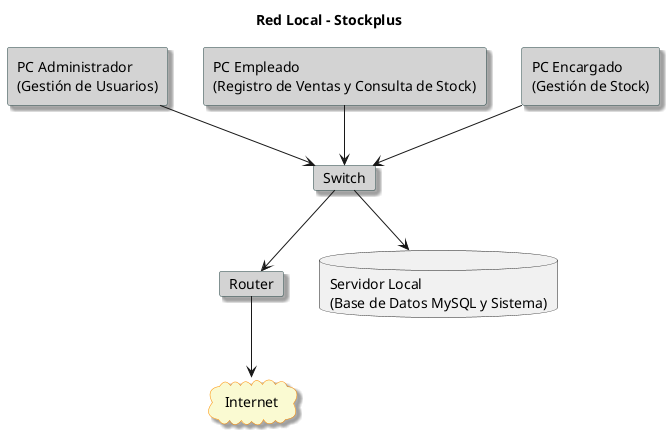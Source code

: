 @startuml
title Red Local - Stockplus

skinparam cloud {
  BackgroundColor LightGoldenRodYellow
  BorderColor DarkOrange
  FontColor Black
  Shadowing true
}

skinparam rectangle {
  BackgroundColor lightgrey
  BorderColor darkSlateGray
  FontColor black
  Shadowing true
}

skinparam card {
  BackgroundColor lightgrey
  BorderColor darkSlateGray
  FontColor black
  Shadowing true
}

rectangle "PC Administrador\n(Gestión de Usuarios)" as PC_Admin
rectangle "PC Empleado\n(Registro de Ventas y Consulta de Stock)" as PC_Empleado
rectangle "PC Encargado\n(Gestión de Stock)" as PC_Encargado

card "Switch" as Switch
card "Router" as Router
database "Servidor Local\n(Base de Datos MySQL y Sistema)" as Servidor
cloud Internet

PC_Admin --> Switch
PC_Empleado --> Switch
PC_Encargado --> Switch
Switch --> Servidor
Switch --> Router
Router --> Internet
@enduml